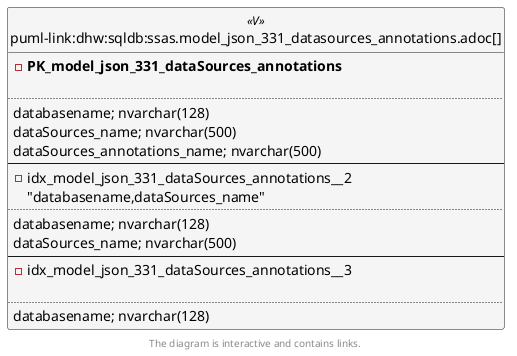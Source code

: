 @startuml
left to right direction
'top to bottom direction
hide circle
'avoide "." issues:
set namespaceSeparator none


skinparam class {
  BackgroundColor White
  BackgroundColor<<FN>> Yellow
  BackgroundColor<<FS>> Yellow
  BackgroundColor<<FT>> LightGray
  BackgroundColor<<IF>> Yellow
  BackgroundColor<<IS>> Yellow
  BackgroundColor<<P>> Aqua
  BackgroundColor<<PC>> Aqua
  BackgroundColor<<SN>> Yellow
  BackgroundColor<<SO>> SlateBlue
  BackgroundColor<<TF>> LightGray
  BackgroundColor<<TR>> Tomato
  BackgroundColor<<U>> White
  BackgroundColor<<V>> WhiteSmoke
  BackgroundColor<<X>> Aqua
  BackgroundColor<<external>> AliceBlue
}


entity "puml-link:dhw:sqldb:ssas.model_json_331_datasources_annotations.adoc[]" as ssas.model_json_331_dataSources_annotations << V >> {
- **PK_model_json_331_dataSources_annotations**

..
databasename; nvarchar(128)
dataSources_name; nvarchar(500)
dataSources_annotations_name; nvarchar(500)
--
- idx_model_json_331_dataSources_annotations__2
"databasename,dataSources_name"
..
databasename; nvarchar(128)
dataSources_name; nvarchar(500)
--
- idx_model_json_331_dataSources_annotations__3

..
databasename; nvarchar(128)
}

footer The diagram is interactive and contains links.
@enduml

